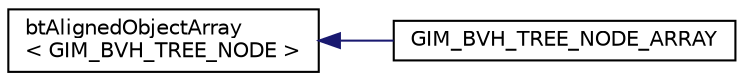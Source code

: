 digraph "Graphical Class Hierarchy"
{
  edge [fontname="Helvetica",fontsize="10",labelfontname="Helvetica",labelfontsize="10"];
  node [fontname="Helvetica",fontsize="10",shape=record];
  rankdir="LR";
  Node1 [label="btAlignedObjectArray\l\< GIM_BVH_TREE_NODE \>",height=0.2,width=0.4,color="black", fillcolor="white", style="filled",URL="$classbt_aligned_object_array.html"];
  Node1 -> Node2 [dir="back",color="midnightblue",fontsize="10",style="solid",fontname="Helvetica"];
  Node2 [label="GIM_BVH_TREE_NODE_ARRAY",height=0.2,width=0.4,color="black", fillcolor="white", style="filled",URL="$class_g_i_m___b_v_h___t_r_e_e___n_o_d_e___a_r_r_a_y.html"];
}
